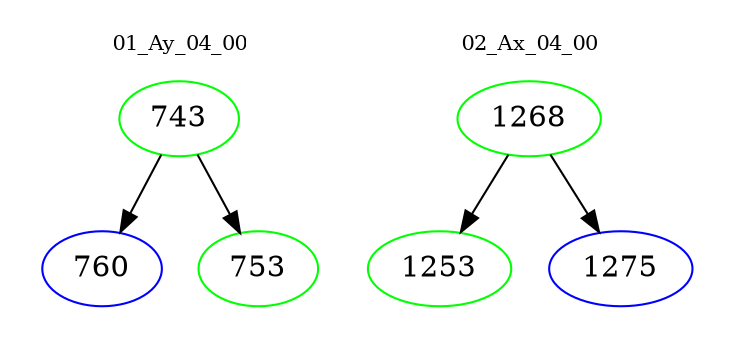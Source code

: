 digraph{
subgraph cluster_0 {
color = white
label = "01_Ay_04_00";
fontsize=10;
T0_743 [label="743", color="green"]
T0_743 -> T0_760 [color="black"]
T0_760 [label="760", color="blue"]
T0_743 -> T0_753 [color="black"]
T0_753 [label="753", color="green"]
}
subgraph cluster_1 {
color = white
label = "02_Ax_04_00";
fontsize=10;
T1_1268 [label="1268", color="green"]
T1_1268 -> T1_1253 [color="black"]
T1_1253 [label="1253", color="green"]
T1_1268 -> T1_1275 [color="black"]
T1_1275 [label="1275", color="blue"]
}
}
